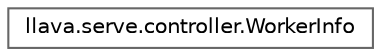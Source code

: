 digraph "Graphical Class Hierarchy"
{
 // LATEX_PDF_SIZE
  bgcolor="transparent";
  edge [fontname=Helvetica,fontsize=10,labelfontname=Helvetica,labelfontsize=10];
  node [fontname=Helvetica,fontsize=10,shape=box,height=0.2,width=0.4];
  rankdir="LR";
  Node0 [id="Node000000",label="llava.serve.controller.WorkerInfo",height=0.2,width=0.4,color="grey40", fillcolor="white", style="filled",URL="$classllava_1_1serve_1_1controller_1_1_worker_info.html",tooltip=" "];
}
